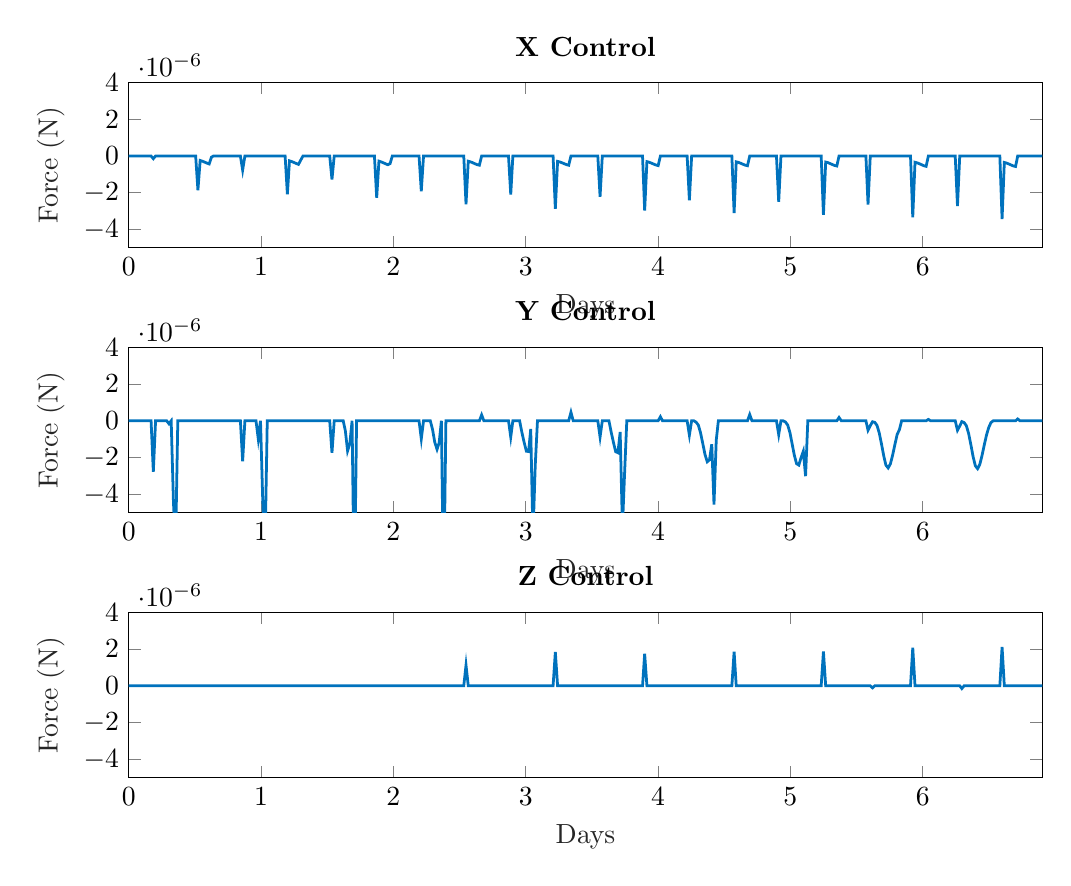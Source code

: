 % This file was created by matlab2tikz.
%
%The latest updates can be retrieved from
%  http://www.mathworks.com/matlabcentral/fileexchange/22022-matlab2tikz-matlab2tikz
%where you can also make suggestions and rate matlab2tikz.
%
\definecolor{mycolor1}{rgb}{0.0,0.447,0.741}%
%
\begin{tikzpicture}

\begin{axis}[%
width=4.568in,
height=0.827in,
at={(0.766in,3.215in)},
scale only axis,
xmin=0,
xmax=6.904,
xlabel style={font=\color{white!15!black}},
xlabel={Days},
ymin=-5e-06,
ymax=4e-06,
ylabel style={font=\color{white!15!black}},
ylabel={Force (N)},
axis background/.style={fill=white},
title style={font=\bfseries},
title={X Control}
]
\addplot [color=mycolor1, line width=1.0pt, forget plot]
  table[row sep=crcr]{%
0	-2.985e-16\\
0.017	4.054e-16\\
0.034	9.791e-16\\
0.051	1.447e-15\\
0.068	1.805e-15\\
0.084	2.046e-15\\
0.101	2.173e-15\\
0.118	2.211e-15\\
0.135	2.199e-15\\
0.152	2.185e-15\\
0.169	2.207e-15\\
0.186	-1.462e-07\\
0.203	-3.417e-14\\
0.219	-1.488e-14\\
0.236	-7.707e-15\\
0.253	-3.556e-15\\
0.27	-6.48e-16\\
0.287	1.561e-15\\
0.304	3.244e-15\\
0.321	1.448e-15\\
0.338	1.692e-15\\
0.354	2.008e-15\\
0.371	1.974e-15\\
0.388	1.666e-15\\
0.405	1.162e-15\\
0.422	5.358e-16\\
0.439	-1.161e-16\\
0.456	-6.164e-16\\
0.473	-1.051e-15\\
0.49	-1.348e-15\\
0.506	-1.343e-15\\
0.523	-1.866e-06\\
0.54	-2.436e-07\\
0.557	-2.838e-07\\
0.574	-3.341e-07\\
0.591	-3.868e-07\\
0.608	-4.328e-07\\
0.625	-6.387e-08\\
0.641	-4.939e-16\\
0.658	-2.062e-16\\
0.675	-9.133e-17\\
0.692	-2.576e-17\\
0.709	2.074e-17\\
0.726	5.301e-17\\
0.743	7.96e-17\\
0.76	9.521e-17\\
0.777	1.077e-16\\
0.793	1.139e-16\\
0.81	1.157e-16\\
0.827	1.158e-16\\
0.844	1.203e-16\\
0.861	-7.636e-07\\
0.878	-2.763e-19\\
0.895	-1.027e-18\\
0.912	1.062e-19\\
0.928	1.25e-18\\
0.945	6.676e-19\\
0.962	7.866e-19\\
0.979	8.56e-19\\
0.996	7.575e-19\\
1.013	5.373e-19\\
1.03	1.373e-18\\
1.047	6.43e-19\\
1.063	8.157e-19\\
1.08	1.348e-18\\
1.097	5.728e-19\\
1.114	9.979e-19\\
1.131	1.12e-18\\
1.148	7.791e-19\\
1.165	1.114e-18\\
1.182	-8.882e-19\\
1.199	-2.08e-06\\
1.215	-2.637e-07\\
1.232	-3.028e-07\\
1.249	-3.53e-07\\
1.266	-4.068e-07\\
1.283	-4.547e-07\\
1.3	-2.221e-07\\
1.317	-1.537e-14\\
1.334	-6.697e-15\\
1.35	-3.551e-15\\
1.367	-1.777e-15\\
1.384	-5.547e-16\\
1.401	3.687e-16\\
1.418	1.08e-15\\
1.435	1.606e-15\\
1.452	1.966e-15\\
1.469	2.188e-15\\
1.485	2.321e-15\\
1.502	2.427e-15\\
1.519	2.562e-15\\
1.536	-1.28e-06\\
1.553	-2.54e-15\\
1.57	-1.11e-15\\
1.587	-5.747e-16\\
1.604	-2.587e-16\\
1.621	-3.308e-17\\
1.637	1.415e-16\\
1.654	1.194e-16\\
1.671	1.064e-16\\
1.688	1.246e-16\\
1.705	1.536e-16\\
1.722	1.539e-16\\
1.739	1.328e-16\\
1.756	9.664e-17\\
1.772	5.353e-17\\
1.789	4.26e-17\\
1.806	-5.612e-16\\
1.823	-4.358e-16\\
1.84	-4.025e-16\\
1.857	-3.522e-16\\
1.874	-2.273e-06\\
1.891	-2.799e-07\\
1.907	-3.18e-07\\
1.924	-3.683e-07\\
1.941	-4.234e-07\\
1.958	-4.737e-07\\
1.975	-4.161e-07\\
1.992	-1.027e-15\\
2.009	-5.109e-16\\
2.026	-2.726e-16\\
2.043	-1.267e-16\\
2.059	-2.129e-17\\
2.076	6.008e-17\\
2.093	1.222e-16\\
2.11	1.665e-16\\
2.127	1.963e-16\\
2.144	2.125e-16\\
2.161	2.21e-16\\
2.178	2.271e-16\\
2.194	2.373e-16\\
2.211	-1.914e-06\\
2.228	-2.535e-18\\
2.245	-1.036e-18\\
2.262	-5.468e-19\\
2.279	-2.456e-19\\
2.296	1.033e-20\\
2.313	-6.187e-20\\
2.33	-6.553e-21\\
2.346	-2.127e-20\\
2.363	1.318e-20\\
2.38	9.721e-21\\
2.397	9.393e-20\\
2.414	8.802e-20\\
2.431	5.324e-21\\
2.448	1.182e-20\\
2.465	3.571e-19\\
2.481	-5.38e-19\\
2.498	-1.01e-18\\
2.515	-3.946e-19\\
2.532	-5.432e-19\\
2.549	-2.627e-06\\
2.566	-2.845e-07\\
2.583	-3.188e-07\\
2.6	-3.665e-07\\
2.616	-4.2e-07\\
2.633	-4.697e-07\\
2.65	-5.001e-07\\
2.667	-7.204e-15\\
2.684	-2.675e-15\\
2.701	-1.14e-15\\
2.718	-2.266e-16\\
2.735	4.431e-16\\
2.752	9.693e-16\\
2.768	1.376e-15\\
2.785	1.665e-15\\
2.802	1.852e-15\\
2.819	1.969e-15\\
2.836	2.075e-15\\
2.853	2.235e-15\\
2.87	2.519e-15\\
2.887	-2.097e-06\\
2.903	-8.932e-18\\
2.92	-3.862e-18\\
2.937	-1.415e-18\\
2.954	-3.205e-19\\
2.971	4.81e-20\\
2.988	-4.135e-21\\
3.005	2.12e-19\\
3.022	5.469e-20\\
3.038	3.05e-19\\
3.055	2.109e-19\\
3.072	6.447e-19\\
3.089	9.44e-19\\
3.106	8.929e-19\\
3.123	8.711e-19\\
3.14	1.146e-18\\
3.157	-4.492e-18\\
3.174	-4.845e-18\\
3.19	-3.439e-18\\
3.207	-3.041e-18\\
3.224	-2.878e-06\\
3.241	-2.919e-07\\
3.258	-3.242e-07\\
3.275	-3.703e-07\\
3.292	-4.227e-07\\
3.309	-4.716e-07\\
3.325	-5.015e-07\\
3.342	-2.401e-16\\
3.359	-7.442e-17\\
3.376	-3.402e-17\\
3.393	-1.323e-17\\
3.41	9.396e-19\\
3.427	1.175e-17\\
3.444	2.022e-17\\
3.46	2.648e-17\\
3.477	3.092e-17\\
3.494	3.415e-17\\
3.511	3.721e-17\\
3.528	4.149e-17\\
3.545	4.839e-17\\
3.562	-2.218e-06\\
3.579	-3.608e-14\\
3.596	-1.501e-14\\
3.612	-7.025e-15\\
3.629	-2.175e-15\\
3.646	2.923e-16\\
3.663	1.655e-16\\
3.68	4.393e-16\\
3.697	8.439e-16\\
3.714	1.199e-15\\
3.731	2.028e-15\\
3.747	2.618e-15\\
3.764	2.895e-15\\
3.781	2.952e-15\\
3.798	2.887e-15\\
3.815	2.73e-15\\
3.832	-1.881e-14\\
3.849	-1.686e-14\\
3.866	-1.483e-14\\
3.883	-1.273e-14\\
3.899	-2.975e-06\\
3.916	-3.063e-07\\
3.933	-3.395e-07\\
3.95	-3.868e-07\\
3.967	-4.405e-07\\
3.984	-4.908e-07\\
4.001	-5.219e-07\\
4.018	-2.371e-14\\
4.034	-8.398e-15\\
4.051	-3.7e-15\\
4.068	-1.217e-15\\
4.085	5.006e-16\\
4.102	1.822e-15\\
4.119	2.848e-15\\
4.136	3.602e-15\\
4.153	4.117e-15\\
4.169	4.474e-15\\
4.186	4.805e-15\\
4.203	5.272e-15\\
4.22	6.055e-15\\
4.237	-2.409e-06\\
4.254	-3.738e-19\\
4.271	1.487e-19\\
4.288	-2.58e-19\\
4.305	9.646e-20\\
4.321	1.507e-19\\
4.338	1.231e-19\\
4.355	5.467e-20\\
4.372	2.015e-19\\
4.389	-8.652e-20\\
4.406	-1.308e-20\\
4.423	9.539e-20\\
4.44	6.145e-20\\
4.456	-3.777e-20\\
4.473	-1.297e-19\\
4.49	-5.778e-19\\
4.507	-1.66e-18\\
4.524	1.35e-19\\
4.541	1.163e-19\\
4.558	2.009e-19\\
4.575	-3.107e-06\\
4.591	-3.17e-07\\
4.608	-3.493e-07\\
4.625	-3.958e-07\\
4.642	-4.489e-07\\
4.659	-4.987e-07\\
4.676	-5.291e-07\\
4.693	-7.913e-15\\
4.71	-2.817e-15\\
4.727	-1.209e-15\\
4.743	-2.533e-16\\
4.76	4.487e-16\\
4.777	1.002e-15\\
4.794	1.43e-15\\
4.811	1.738e-15\\
4.828	1.94e-15\\
4.845	2.074e-15\\
4.862	2.199e-15\\
4.878	2.389e-15\\
4.895	2.72e-15\\
4.912	-2.499e-06\\
4.929	-5.566e-20\\
4.946	1.038e-20\\
4.963	7.311e-20\\
4.98	-4.263e-20\\
4.997	-7.161e-20\\
5.013	1.146e-19\\
5.03	9.894e-20\\
5.047	3.189e-20\\
5.064	-4.184e-21\\
5.081	7.716e-20\\
5.098	2.465e-19\\
5.115	9.846e-20\\
5.132	9.652e-20\\
5.149	-4.737e-20\\
5.165	1.181e-19\\
5.182	-2.048e-19\\
5.199	-7.977e-20\\
5.216	1.841e-18\\
5.233	8.86e-20\\
5.25	-3.206e-06\\
5.267	-3.29e-07\\
5.284	-3.618e-07\\
5.3	-4.09e-07\\
5.317	-4.629e-07\\
5.334	-5.135e-07\\
5.351	-5.447e-07\\
5.368	-3.762e-14\\
5.385	-1.419e-14\\
5.402	-6.039e-15\\
5.419	-1.107e-15\\
5.436	2.537e-15\\
5.452	5.415e-15\\
5.469	7.643e-15\\
5.486	9.237e-15\\
5.503	1.027e-14\\
5.52	1.094e-14\\
5.537	1.157e-14\\
5.554	1.253e-14\\
5.571	1.422e-14\\
5.587	-2.64e-06\\
5.604	-6.107e-15\\
5.621	-2.572e-15\\
5.638	-1.252e-15\\
5.655	-6.84e-16\\
5.672	-3.825e-16\\
5.689	-2.854e-16\\
5.706	-2.416e-16\\
5.722	-2.169e-16\\
5.739	-1.911e-16\\
5.756	-1.255e-16\\
5.773	-5.603e-17\\
5.79	4.279e-17\\
5.807	1.599e-16\\
5.824	2.856e-16\\
5.841	4.109e-16\\
5.858	-3.529e-15\\
5.874	-2.976e-15\\
5.891	-2.508e-15\\
5.908	-2.076e-15\\
5.925	-3.333e-06\\
5.942	-3.413e-07\\
5.959	-3.748e-07\\
5.976	-4.229e-07\\
5.993	-4.777e-07\\
6.009	-5.29e-07\\
6.026	-5.606e-07\\
6.043	-3.764e-14\\
6.06	-1.047e-14\\
6.077	-4.597e-15\\
6.094	-1.561e-15\\
6.111	5.414e-16\\
6.128	2.169e-15\\
6.144	3.453e-15\\
6.161	4.423e-15\\
6.178	5.108e-15\\
6.195	5.61e-15\\
6.212	6.086e-15\\
6.229	6.746e-15\\
6.246	7.835e-15\\
6.263	-2.72e-06\\
6.28	-1.407e-15\\
6.296	-5.899e-16\\
6.313	-2.983e-16\\
6.33	-1.661e-16\\
6.347	-1.051e-16\\
6.364	-8.876e-17\\
6.381	-8.751e-17\\
6.398	-8.59e-17\\
6.415	-8.339e-17\\
6.431	-7.323e-17\\
6.448	-5.849e-17\\
6.465	-3.517e-17\\
6.482	-6.581e-18\\
6.499	3.122e-17\\
6.516	7.248e-17\\
6.533	-5.779e-16\\
6.55	-4.939e-16\\
6.566	-3.982e-16\\
6.583	-2.933e-16\\
6.6	-3.426e-06\\
6.617	-3.517e-07\\
6.634	-3.854e-07\\
6.651	-4.337e-07\\
6.668	-4.887e-07\\
6.685	-5.401e-07\\
6.702	-5.715e-07\\
6.718	-1.629e-14\\
6.735	-3.965e-15\\
6.752	-1.699e-15\\
6.769	-6.301e-16\\
6.786	6.724e-17\\
6.803	5.898e-16\\
6.82	9.938e-16\\
6.837	1.295e-15\\
6.853	1.508e-15\\
6.87	1.663e-15\\
6.887	1.809e-15\\
6.904	2.009e-15\\
};
\end{axis}

\begin{axis}[%
width=4.568in,
height=0.827in,
at={(0.766in,1.891in)},
scale only axis,
xmin=0,
xmax=6.904,
xlabel style={font=\color{white!15!black}},
xlabel={Days},
ymin=-5e-06,
ymax=4e-06,
ylabel style={font=\color{white!15!black}},
ylabel={Force (N)},
axis background/.style={fill=white},
title style={font=\bfseries},
title={Y Control}
]
\addplot [color=mycolor1, line width=1.0pt, forget plot]
  table[row sep=crcr]{%
0	6.493e-14\\
0.017	4.157e-14\\
0.034	2.206e-14\\
0.051	1.304e-14\\
0.068	8.583e-15\\
0.084	5.87e-15\\
0.101	3.967e-15\\
0.118	2.518e-15\\
0.135	1.332e-15\\
0.152	2.734e-16\\
0.169	-7.832e-16\\
0.186	-2.774e-06\\
0.203	-2.612e-13\\
0.219	-1.661e-13\\
0.236	-1.519e-13\\
0.253	-1.774e-13\\
0.27	-2.709e-13\\
0.287	-5.824e-13\\
0.304	-1.596e-07\\
0.321	-7.719e-12\\
0.338	-4.41e-06\\
0.354	-6.92e-06\\
0.371	-2.55e-12\\
0.388	-6.021e-13\\
0.405	-2.514e-13\\
0.422	-1.337e-13\\
0.439	-8.039e-14\\
0.456	-5.264e-14\\
0.473	-3.596e-14\\
0.49	-2.526e-14\\
0.506	-1.8e-14\\
0.523	-4.389e-16\\
0.54	-2.059e-16\\
0.557	-6.637e-17\\
0.574	5.609e-17\\
0.591	2.04e-16\\
0.608	6.75e-16\\
0.625	8.461e-16\\
0.641	1.27e-15\\
0.658	1.681e-15\\
0.675	1.79e-15\\
0.692	1.451e-15\\
0.709	9.955e-16\\
0.726	6.68e-16\\
0.743	4.581e-16\\
0.76	3.159e-16\\
0.777	2.121e-16\\
0.793	1.318e-16\\
0.81	6.54e-17\\
0.827	1.177e-18\\
0.844	-6.258e-17\\
0.861	-2.202e-06\\
0.878	-4.864e-18\\
0.895	-3.236e-18\\
0.912	-2.098e-18\\
0.928	-1.998e-18\\
0.945	-4.319e-18\\
0.962	-1.34e-17\\
0.979	-9.832e-07\\
0.996	-1.616e-16\\
1.013	-4.373e-06\\
1.03	-7.03e-06\\
1.047	-4.125e-17\\
1.063	-1.295e-17\\
1.08	-3.75e-18\\
1.097	-1.479e-18\\
1.114	-1.001e-18\\
1.131	-2.647e-18\\
1.148	-8.746e-19\\
1.165	2.496e-18\\
1.182	-1.662e-18\\
1.199	-1.3e-14\\
1.215	-6.773e-15\\
1.232	-3.441e-15\\
1.249	-1.063e-15\\
1.266	1.247e-15\\
1.283	4.405e-15\\
1.3	1.27e-14\\
1.317	1.73e-14\\
1.334	2.121e-14\\
1.35	2.244e-14\\
1.367	2.034e-14\\
1.384	1.651e-14\\
1.401	1.26e-14\\
1.418	9.292e-15\\
1.435	6.65e-15\\
1.452	4.545e-15\\
1.469	2.812e-15\\
1.485	1.299e-15\\
1.502	-1.373e-16\\
1.519	-1.651e-15\\
1.536	-1.746e-06\\
1.553	-2.096e-14\\
1.57	-1.372e-14\\
1.587	-1.295e-14\\
1.604	-1.631e-14\\
1.621	-3.428e-14\\
1.637	-5.367e-07\\
1.654	-1.635e-06\\
1.671	-1.244e-06\\
1.688	-1.917e-11\\
1.705	-9.815e-06\\
1.722	-3.024e-13\\
1.739	-6.248e-14\\
1.756	-2.336e-14\\
1.772	-1.157e-14\\
1.789	-7.078e-15\\
1.806	-2.577e-15\\
1.823	-1.841e-15\\
1.84	-1.285e-15\\
1.857	-9.022e-16\\
1.874	-8.992e-16\\
1.891	-4.748e-16\\
1.907	-2.173e-16\\
1.924	-9.787e-18\\
1.941	2.465e-16\\
1.958	7.214e-16\\
1.975	1.42e-15\\
1.992	2.031e-15\\
2.009	2.598e-15\\
2.026	2.855e-15\\
2.043	2.568e-15\\
2.059	1.909e-15\\
2.076	1.321e-15\\
2.093	9.176e-16\\
2.11	6.392e-16\\
2.127	4.319e-16\\
2.144	2.664e-16\\
2.161	1.217e-16\\
2.178	-1.376e-17\\
2.194	-1.577e-16\\
2.211	-9.821e-07\\
2.228	-2.263e-17\\
2.245	-1.54e-17\\
2.262	-1.572e-17\\
2.279	-2.287e-17\\
2.296	-4.664e-07\\
2.313	-1.171e-06\\
2.33	-1.551e-06\\
2.346	-1.196e-06\\
2.363	-1.383e-15\\
2.38	-9.73e-06\\
2.397	-2.83e-16\\
2.414	-8.312e-17\\
2.431	-2.951e-17\\
2.448	-1.416e-17\\
2.465	-8.991e-18\\
2.481	-2.336e-18\\
2.498	-1.742e-18\\
2.515	-7.099e-19\\
2.532	-5.633e-19\\
2.549	-2.465e-15\\
2.566	-1.1e-15\\
2.583	9.245e-18\\
2.6	1.194e-15\\
2.616	2.67e-15\\
2.633	5.642e-15\\
2.65	4.111e-14\\
2.667	3.228e-07\\
2.684	1.254e-13\\
2.701	3.938e-14\\
2.718	2.11e-14\\
2.735	1.12e-14\\
2.752	6.214e-15\\
2.768	3.635e-15\\
2.785	2.051e-15\\
2.802	8.655e-16\\
2.819	-2.159e-16\\
2.836	-1.458e-15\\
2.853	-3.377e-15\\
2.87	-8.097e-15\\
2.887	-8.82e-07\\
2.903	-9.975e-17\\
2.92	-7.381e-17\\
2.937	-9.05e-17\\
2.954	-3.874e-16\\
2.971	-6.217e-07\\
2.988	-1.165e-06\\
3.005	-1.655e-06\\
3.022	-1.673e-06\\
3.038	-4.483e-07\\
3.055	-6.316e-06\\
3.072	-2.452e-06\\
3.089	-6.123e-16\\
3.106	-1.739e-16\\
3.123	-7.638e-17\\
3.14	-4.124e-17\\
3.157	-6.524e-18\\
3.174	-4.008e-18\\
3.19	-2.19e-18\\
3.207	-1.135e-18\\
3.224	-5.524e-17\\
3.241	-3.117e-17\\
3.258	-1.15e-17\\
3.275	7.997e-18\\
3.292	3.3e-17\\
3.309	8.13e-17\\
3.325	3.382e-16\\
3.342	4.642e-07\\
3.359	2.288e-15\\
3.376	5.964e-16\\
3.393	2.628e-16\\
3.41	1.423e-16\\
3.427	8.343e-17\\
3.444	4.866e-17\\
3.46	2.461e-17\\
3.477	4.829e-18\\
3.494	-1.521e-17\\
3.511	-4.145e-17\\
3.528	-8.891e-17\\
3.545	-2.38e-16\\
3.562	-8.822e-07\\
3.579	-3.923e-13\\
3.596	-2.87e-13\\
3.612	-3.375e-13\\
3.629	-9.748e-13\\
3.646	-6.162e-07\\
3.663	-1.171e-06\\
3.68	-1.681e-06\\
3.697	-1.738e-06\\
3.714	-6.044e-07\\
3.731	-5.824e-06\\
3.747	-2.914e-06\\
3.764	-2.337e-12\\
3.781	-6.736e-13\\
3.798	-2.971e-13\\
3.815	-1.595e-13\\
3.832	-2.699e-14\\
3.849	-1.628e-14\\
3.866	-9.918e-15\\
3.883	-5.373e-15\\
3.899	-6.584e-15\\
3.916	-3.484e-15\\
3.933	-9.07e-16\\
3.95	1.733e-15\\
3.967	4.997e-15\\
3.984	1.06e-14\\
4.001	4.814e-14\\
4.018	2.204e-07\\
4.034	3.4e-13\\
4.051	7.866e-14\\
4.068	4.491e-14\\
4.085	2.545e-14\\
4.102	1.439e-14\\
4.119	8.317e-15\\
4.136	4.511e-15\\
4.153	1.644e-15\\
4.169	-1.047e-15\\
4.186	-4.378e-15\\
4.203	-1.039e-14\\
4.22	-3.336e-14\\
4.237	-7.785e-07\\
4.254	-2.293e-18\\
4.271	-1.909e-18\\
4.288	-7.395e-08\\
4.305	-2.395e-07\\
4.321	-6.46e-07\\
4.338	-1.228e-06\\
4.355	-1.834e-06\\
4.372	-2.228e-06\\
4.389	-2.123e-06\\
4.406	-1.273e-06\\
4.423	-4.552e-06\\
4.44	-1.056e-06\\
4.456	-4.649e-18\\
4.473	-1.715e-18\\
4.49	-1.282e-18\\
4.507	-4.203e-19\\
4.524	6.686e-20\\
4.541	7.145e-19\\
4.558	-3.874e-19\\
4.575	-2.355e-15\\
4.591	-1.052e-15\\
4.608	1.149e-16\\
4.625	1.179e-15\\
4.642	3.011e-15\\
4.659	7.702e-15\\
4.676	8.491e-14\\
4.693	3.417e-07\\
4.71	1.543e-13\\
4.727	2.88e-14\\
4.743	1.892e-14\\
4.76	1.1e-14\\
4.777	6.251e-15\\
4.794	3.598e-15\\
4.811	1.925e-15\\
4.828	6.664e-16\\
4.845	-5.089e-16\\
4.862	-1.927e-15\\
4.878	-4.28e-15\\
4.895	-1.059e-14\\
4.912	-7.501e-07\\
4.929	-4.335e-18\\
4.946	-3.776e-18\\
4.963	-6.609e-08\\
4.98	-2.331e-07\\
4.997	-6.453e-07\\
5.013	-1.24e-06\\
5.03	-1.872e-06\\
5.047	-2.333e-06\\
5.064	-2.409e-06\\
5.081	-2.004e-06\\
5.098	-1.659e-06\\
5.115	-3.012e-06\\
5.132	-1.096e-17\\
5.149	-3.619e-18\\
5.165	-2.391e-18\\
5.182	-4.166e-19\\
5.199	3.414e-19\\
5.216	-9.594e-19\\
5.233	-7.837e-19\\
5.25	-1.213e-14\\
5.267	-5.279e-15\\
5.284	1.029e-15\\
5.3	7.988e-15\\
5.317	1.919e-14\\
5.334	3.311e-14\\
5.351	3.869e-13\\
5.368	1.806e-07\\
5.385	6.16e-13\\
5.402	1.519e-13\\
5.419	1.152e-13\\
5.436	6.458e-14\\
5.452	3.546e-14\\
5.469	2.008e-14\\
5.486	1.075e-14\\
5.503	3.908e-15\\
5.52	-2.387e-15\\
5.537	-9.941e-15\\
5.554	-2.258e-14\\
5.571	-5.969e-14\\
5.587	-5.101e-07\\
5.604	-2.621e-07\\
5.621	-5.184e-08\\
5.638	-8.467e-08\\
5.655	-2.523e-07\\
5.672	-6.685e-07\\
5.689	-1.271e-06\\
5.706	-1.919e-06\\
5.722	-2.412e-06\\
5.739	-2.565e-06\\
5.756	-2.345e-06\\
5.773	-1.864e-06\\
5.79	-1.294e-06\\
5.807	-7.457e-07\\
5.824	-4.85e-07\\
5.841	-5.312e-10\\
5.858	-8.237e-15\\
5.874	-5.328e-15\\
5.891	-3.688e-15\\
5.908	-2.602e-15\\
5.925	-8.388e-15\\
5.942	-4.534e-15\\
5.959	-1.49e-15\\
5.976	1.423e-15\\
5.993	4.89e-15\\
6.009	1.236e-14\\
6.026	6.89e-14\\
6.043	7.539e-08\\
6.06	4.65e-13\\
6.077	1.089e-13\\
6.094	5.391e-14\\
6.111	3.064e-14\\
6.128	1.736e-14\\
6.144	1.005e-14\\
6.161	5.511e-15\\
6.178	2.135e-15\\
6.195	-9.607e-16\\
6.212	-4.608e-15\\
6.229	-1.053e-14\\
6.246	-2.645e-14\\
6.263	-5.134e-07\\
6.28	-2.834e-07\\
6.296	-4.337e-08\\
6.313	-9.665e-08\\
6.33	-2.654e-07\\
6.347	-6.855e-07\\
6.364	-1.295e-06\\
6.381	-1.95e-06\\
6.398	-2.45e-06\\
6.415	-2.606e-06\\
6.431	-2.386e-06\\
6.448	-1.902e-06\\
6.465	-1.329e-06\\
6.482	-7.824e-07\\
6.499	-3.668e-07\\
6.516	-9.538e-08\\
6.533	-2.78e-15\\
6.55	-1.837e-15\\
6.566	-1.319e-15\\
6.583	-1.0e-15\\
6.6	-3.121e-15\\
6.617	-1.742e-15\\
6.634	-6.632e-16\\
6.651	3.087e-16\\
6.668	1.502e-15\\
6.685	5.452e-15\\
6.702	1.496e-14\\
6.718	1.007e-07\\
6.735	1.619e-13\\
6.752	3.303e-14\\
6.769	1.529e-14\\
6.786	8.158e-15\\
6.803	4.729e-15\\
6.82	2.815e-15\\
6.837	1.55e-15\\
6.853	5.604e-16\\
6.87	-3.818e-16\\
6.887	-1.529e-15\\
6.904	-3.46e-15\\
};
\end{axis}

\begin{axis}[%
width=4.568in,
height=0.827in,
at={(0.766in,0.566in)},
scale only axis,
xmin=0,
xmax=6.904,
xlabel style={font=\color{white!15!black}},
xlabel={Days},
ymin=-5e-06,
ymax=4e-06,
ylabel style={font=\color{white!15!black}},
ylabel={Force (N)},
axis background/.style={fill=white},
title style={font=\bfseries},
title={Z Control}
]
\addplot [color=mycolor1, line width=1.0pt, forget plot]
  table[row sep=crcr]{%
0	-4.046e-16\\
0.017	-7.845e-16\\
0.034	-1.167e-15\\
0.051	-1.543e-15\\
0.068	-1.9e-15\\
0.084	-2.223e-15\\
0.101	-2.492e-15\\
0.118	-2.692e-15\\
0.135	-2.814e-15\\
0.152	-2.859e-15\\
0.169	-2.835e-15\\
0.186	-1.077e-14\\
0.203	-1.252e-14\\
0.219	-1.308e-14\\
0.236	-1.25e-14\\
0.253	-1.111e-14\\
0.27	-9.266e-15\\
0.287	-7.235e-15\\
0.304	-5.176e-15\\
0.321	-2.88e-15\\
0.338	-9.073e-16\\
0.354	1.005e-15\\
0.371	2.908e-15\\
0.388	4.832e-15\\
0.405	6.784e-15\\
0.422	8.769e-15\\
0.439	1.075e-14\\
0.456	1.27e-14\\
0.473	1.45e-14\\
0.49	1.602e-14\\
0.506	1.716e-14\\
0.523	2.981e-16\\
0.54	2.72e-16\\
0.557	2.325e-16\\
0.574	1.9e-16\\
0.591	1.445e-16\\
0.608	9.987e-17\\
0.625	7.48e-17\\
0.641	5.119e-17\\
0.658	2.271e-17\\
0.675	-3.718e-18\\
0.692	-3.173e-17\\
0.709	-6.285e-17\\
0.726	-9.16e-17\\
0.743	-1.184e-16\\
0.76	-1.45e-16\\
0.777	-1.72e-16\\
0.793	-1.938e-16\\
0.81	-2.101e-16\\
0.827	-2.185e-16\\
0.844	-2.209e-16\\
0.861	6.929e-19\\
0.878	-7.942e-19\\
0.895	-1.155e-18\\
0.912	-6.378e-19\\
0.928	2.349e-19\\
0.945	-1.577e-18\\
0.962	-1.765e-20\\
0.979	-1.38e-18\\
0.996	6.51e-19\\
1.013	8.627e-19\\
1.03	6.477e-19\\
1.047	8.48e-19\\
1.063	2.443e-20\\
1.08	2.876e-19\\
1.097	1.182e-18\\
1.114	6.864e-19\\
1.131	-3.872e-19\\
1.148	-1.223e-19\\
1.165	-1.027e-18\\
1.182	-2.926e-18\\
1.199	8.174e-15\\
1.215	7.505e-15\\
1.232	6.516e-15\\
1.249	5.372e-15\\
1.266	4.193e-15\\
1.283	3.048e-15\\
1.3	1.964e-15\\
1.317	1.374e-15\\
1.334	7.451e-16\\
1.35	9.346e-17\\
1.367	-5.742e-16\\
1.384	-1.257e-15\\
1.401	-1.951e-15\\
1.418	-2.647e-15\\
1.435	-3.325e-15\\
1.452	-3.953e-15\\
1.469	-4.492e-15\\
1.485	-4.903e-15\\
1.502	-5.158e-15\\
1.519	-5.246e-15\\
1.536	-1.057e-15\\
1.553	-1.229e-15\\
1.57	-1.274e-15\\
1.587	-1.198e-15\\
1.604	-1.041e-15\\
1.621	-8.476e-16\\
1.637	-6.482e-16\\
1.654	-4.322e-16\\
1.671	-2.443e-16\\
1.688	-7.297e-17\\
1.705	9.213e-17\\
1.722	2.582e-16\\
1.739	4.297e-16\\
1.756	6.103e-16\\
1.772	8.027e-16\\
1.789	1.013e-15\\
1.806	1.089e-15\\
1.823	1.308e-15\\
1.84	1.485e-15\\
1.857	1.627e-15\\
1.874	1.053e-15\\
1.891	9.509e-16\\
1.907	8.059e-16\\
1.924	6.498e-16\\
1.941	4.991e-16\\
1.958	3.641e-16\\
1.975	2.496e-16\\
1.992	1.811e-16\\
2.009	1.094e-16\\
2.026	3.713e-17\\
2.043	-3.484e-17\\
2.059	-1.091e-16\\
2.076	-1.835e-16\\
2.093	-2.611e-16\\
2.11	-3.403e-16\\
2.127	-4.188e-16\\
2.144	-4.919e-16\\
2.161	-5.509e-16\\
2.178	-5.957e-16\\
2.194	-6.167e-16\\
2.211	-1.481e-18\\
2.228	-1.795e-18\\
2.245	-1.847e-18\\
2.262	-1.688e-18\\
2.279	-1.367e-18\\
2.296	-1.083e-18\\
2.313	-7.272e-19\\
2.33	-5.031e-19\\
2.346	-3.172e-19\\
2.363	-1.587e-19\\
2.38	5.881e-20\\
2.397	2.838e-19\\
2.414	5.165e-19\\
2.431	6.566e-19\\
2.448	9.406e-19\\
2.465	1.308e-18\\
2.481	1.347e-18\\
2.498	1.817e-18\\
2.515	2.279e-18\\
2.532	2.271e-18\\
2.549	1.122e-06\\
2.566	6.347e-14\\
2.583	2.529e-14\\
2.6	1.297e-14\\
2.616	7.648e-15\\
2.633	4.835e-15\\
2.65	3.186e-15\\
2.667	2.29e-15\\
2.684	1.552e-15\\
2.701	8.873e-16\\
2.718	2.698e-16\\
2.735	-3.314e-16\\
2.752	-9.482e-16\\
2.768	-1.614e-15\\
2.785	-2.361e-15\\
2.802	-3.226e-15\\
2.819	-4.238e-15\\
2.836	-5.418e-15\\
2.853	-6.751e-15\\
2.87	-8.14e-15\\
2.887	-7.653e-18\\
2.903	-9.039e-18\\
2.92	-9.502e-18\\
2.937	-8.635e-18\\
2.954	-6.895e-18\\
2.971	-4.966e-18\\
2.988	-3.653e-18\\
3.005	-2.08e-18\\
3.022	-1.222e-18\\
3.038	-6.254e-19\\
3.055	3.548e-19\\
3.072	1.175e-18\\
3.089	2.081e-18\\
3.106	3.004e-18\\
3.123	4.273e-18\\
3.14	5.926e-18\\
3.157	5.813e-18\\
3.174	7.436e-18\\
3.19	8.96e-18\\
3.207	1.058e-17\\
3.224	1.835e-06\\
3.241	1.92e-15\\
3.258	6.183e-16\\
3.275	2.98e-16\\
3.292	1.695e-16\\
3.309	1.043e-16\\
3.325	6.587e-17\\
3.342	4.53e-17\\
3.359	3.136e-17\\
3.376	1.884e-17\\
3.393	7.331e-18\\
3.41	-3.804e-18\\
3.427	-1.519e-17\\
3.444	-2.75e-17\\
3.46	-4.138e-17\\
3.477	-5.754e-17\\
3.494	-7.686e-17\\
3.511	-9.977e-17\\
3.528	-1.264e-16\\
3.545	-1.551e-16\\
3.562	-3.037e-14\\
3.579	-3.704e-14\\
3.596	-3.843e-14\\
3.612	-3.434e-14\\
3.629	-2.763e-14\\
3.646	-2.017e-14\\
3.663	-1.362e-14\\
3.68	-8.843e-15\\
3.697	-4.999e-15\\
3.714	-1.639e-15\\
3.731	1.521e-15\\
3.747	4.753e-15\\
3.764	8.286e-15\\
3.781	1.238e-14\\
3.798	1.734e-14\\
3.815	2.355e-14\\
3.832	2.389e-14\\
3.849	3.021e-14\\
3.866	3.689e-14\\
3.883	4.293e-14\\
3.899	1.743e-06\\
3.916	5.467e-13\\
3.933	9.732e-14\\
3.95	3.997e-14\\
3.967	2.168e-14\\
3.984	1.285e-14\\
4.001	7.906e-15\\
4.018	5.538e-15\\
4.034	3.775e-15\\
4.051	2.2e-15\\
4.068	7.451e-16\\
4.085	-6.644e-16\\
4.102	-2.106e-15\\
4.119	-3.657e-15\\
4.136	-5.4e-15\\
4.153	-7.423e-15\\
4.169	-9.809e-15\\
4.186	-1.263e-14\\
4.203	-1.589e-14\\
4.22	-1.942e-14\\
4.237	4.832e-20\\
4.254	-2.201e-19\\
4.271	1.778e-19\\
4.288	-3.173e-19\\
4.305	-3.386e-19\\
4.321	-3.756e-19\\
4.338	-2.173e-19\\
4.355	-6.375e-20\\
4.372	5.62e-20\\
4.389	8.182e-20\\
4.406	-9.796e-20\\
4.423	-7.742e-22\\
4.44	1.246e-19\\
4.456	-7.391e-20\\
4.473	3.56e-19\\
4.49	1.544e-19\\
4.507	5.622e-19\\
4.524	-2.078e-19\\
4.541	-2.798e-19\\
4.558	3.654e-19\\
4.575	1.86e-06\\
4.591	1.393e-13\\
4.608	2.861e-14\\
4.625	1.374e-14\\
4.642	8.021e-15\\
4.659	5.063e-15\\
4.676	3.336e-15\\
4.693	2.374e-15\\
4.71	1.611e-15\\
4.727	9.224e-16\\
4.743	2.827e-16\\
4.76	-3.392e-16\\
4.777	-9.759e-16\\
4.794	-1.661e-15\\
4.811	-2.428e-15\\
4.828	-3.315e-15\\
4.845	-4.355e-15\\
4.862	-5.575e-15\\
4.878	-6.97e-15\\
4.895	-8.45e-15\\
4.912	-3.687e-19\\
4.929	-4.313e-19\\
4.946	-7.737e-19\\
4.963	-2.736e-19\\
4.98	-1.936e-19\\
4.997	-1.185e-19\\
5.013	9.991e-20\\
5.03	3.387e-20\\
5.047	1.254e-19\\
5.064	6.644e-20\\
5.081	2.533e-20\\
5.098	3.01e-20\\
5.115	-3.677e-20\\
5.132	1.563e-19\\
5.149	2.663e-19\\
5.165	3.381e-19\\
5.182	-6.109e-20\\
5.199	1.846e-19\\
5.216	3.903e-19\\
5.233	4.092e-19\\
5.25	1.863e-06\\
5.267	1.257e-12\\
5.284	1.919e-13\\
5.3	8.036e-14\\
5.317	4.456e-14\\
5.334	2.734e-14\\
5.351	1.775e-14\\
5.368	1.269e-14\\
5.385	8.591e-15\\
5.402	4.915e-15\\
5.419	1.517e-15\\
5.436	-1.775e-15\\
5.452	-5.142e-15\\
5.469	-8.764e-15\\
5.486	-1.283e-14\\
5.503	-1.756e-14\\
5.52	-2.314e-14\\
5.537	-2.976e-14\\
5.554	-3.745e-14\\
5.571	-4.579e-14\\
5.587	-2.713e-14\\
5.604	-1.98e-12\\
5.621	-1.114e-07\\
5.638	-3.624e-14\\
5.655	-1.302e-14\\
5.672	-6.864e-15\\
5.689	-4.085e-15\\
5.706	-2.491e-15\\
5.722	-1.404e-15\\
5.739	-5.512e-16\\
5.756	2.076e-16\\
5.773	9.659e-16\\
5.79	1.806e-15\\
5.807	2.829e-15\\
5.824	4.185e-15\\
5.841	6.145e-15\\
5.858	6.669e-15\\
5.874	9.453e-15\\
5.891	1.354e-14\\
5.908	1.949e-14\\
5.925	2.075e-06\\
5.942	3.926e-13\\
5.959	9.615e-14\\
5.976	4.364e-14\\
5.993	2.457e-14\\
6.009	1.508e-14\\
6.026	9.613e-15\\
6.043	6.557e-15\\
6.06	4.457e-15\\
6.077	2.571e-15\\
6.094	8.279e-16\\
6.111	-8.689e-16\\
6.128	-2.606e-15\\
6.144	-4.483e-15\\
6.161	-6.605e-15\\
6.178	-9.076e-15\\
6.195	-1.2e-14\\
6.212	-1.548e-14\\
6.229	-1.952e-14\\
6.246	-2.39e-14\\
6.263	-8.05e-15\\
6.28	-1.754e-13\\
6.296	-1.493e-07\\
6.313	-1.073e-14\\
6.33	-3.626e-15\\
6.347	-1.825e-15\\
6.364	-1.061e-15\\
6.381	-6.409e-16\\
6.398	-3.589e-16\\
6.415	-1.449e-16\\
6.431	4.125e-17\\
6.448	2.27e-16\\
6.465	4.335e-16\\
6.482	6.84e-16\\
6.499	1.021e-15\\
6.516	1.511e-15\\
6.533	1.77e-15\\
6.55	2.585e-15\\
6.566	3.884e-15\\
6.583	5.99e-15\\
6.6	2.111e-06\\
6.617	1.741e-13\\
6.634	3.229e-14\\
6.651	1.431e-14\\
6.668	7.955e-15\\
6.685	4.667e-15\\
6.702	2.966e-15\\
6.718	1.996e-15\\
6.735	1.366e-15\\
6.752	7.973e-16\\
6.769	2.682e-16\\
6.786	-2.461e-16\\
6.803	-7.729e-16\\
6.82	-1.34e-15\\
6.837	-1.978e-15\\
6.853	-2.715e-15\\
6.87	-3.577e-15\\
6.887	-4.584e-15\\
6.904	-5.73e-15\\
};
\end{axis}
\end{tikzpicture}%